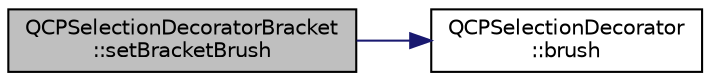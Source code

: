 digraph "QCPSelectionDecoratorBracket::setBracketBrush"
{
 // LATEX_PDF_SIZE
  edge [fontname="Helvetica",fontsize="10",labelfontname="Helvetica",labelfontsize="10"];
  node [fontname="Helvetica",fontsize="10",shape=record];
  rankdir="LR";
  Node1 [label="QCPSelectionDecoratorBracket\l::setBracketBrush",height=0.2,width=0.4,color="black", fillcolor="grey75", style="filled", fontcolor="black",tooltip=" "];
  Node1 -> Node2 [color="midnightblue",fontsize="10",style="solid",fontname="Helvetica"];
  Node2 [label="QCPSelectionDecorator\l::brush",height=0.2,width=0.4,color="black", fillcolor="white", style="filled",URL="$classQCPSelectionDecorator.html#a783b643aa52120a25308fc501b9998b1",tooltip=" "];
}
